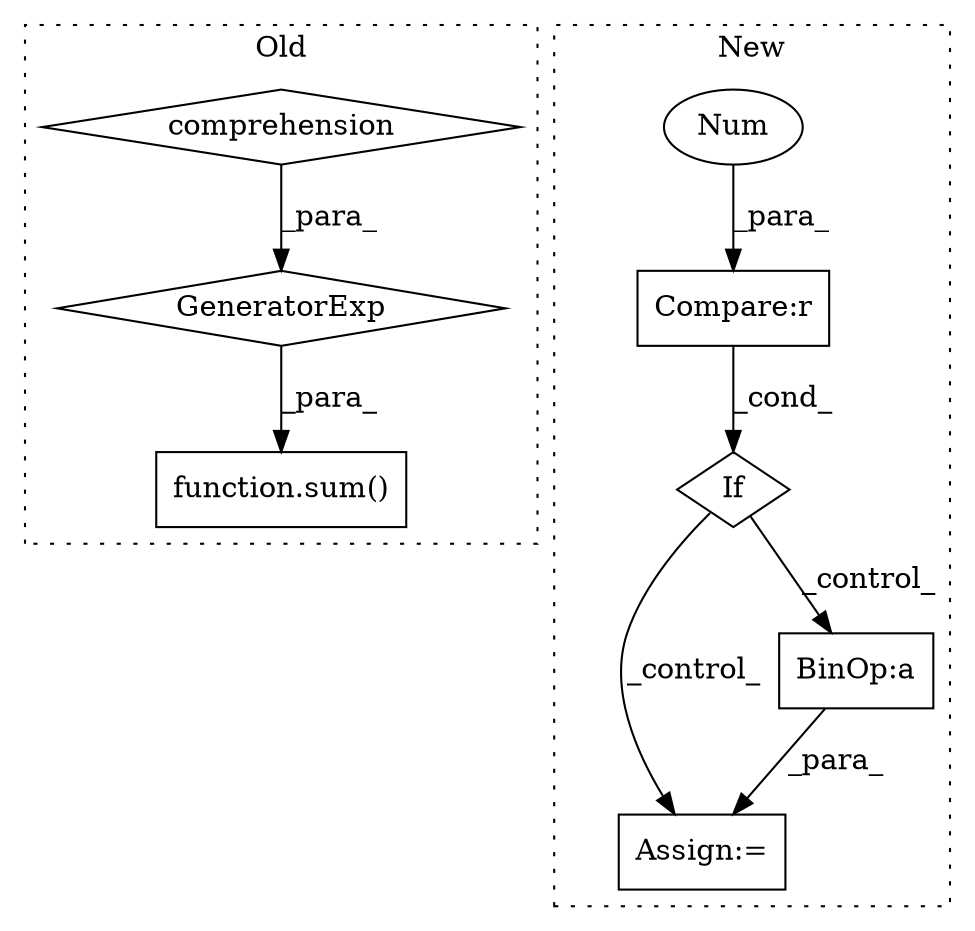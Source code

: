 digraph G {
subgraph cluster0 {
1 [label="function.sum()" a="75" s="6113,6118" l="4,37" shape="box"];
5 [label="comprehension" a="45" s="6127" l="3" shape="diamond"];
6 [label="GeneratorExp" a="55" s="6117" l="1" shape="diamond"];
label = "Old";
style="dotted";
}
subgraph cluster1 {
2 [label="If" a="96" s="7682" l="3" shape="diamond"];
3 [label="Compare:r" a="40" s="7685" l="22" shape="box"];
4 [label="Assign:=" a="68" s="8028" l="4" shape="box"];
7 [label="Num" a="76" s="7706" l="1" shape="ellipse"];
8 [label="BinOp:a" a="82" s="8049" l="3" shape="box"];
label = "New";
style="dotted";
}
2 -> 4 [label="_control_"];
2 -> 8 [label="_control_"];
3 -> 2 [label="_cond_"];
5 -> 6 [label="_para_"];
6 -> 1 [label="_para_"];
7 -> 3 [label="_para_"];
8 -> 4 [label="_para_"];
}
